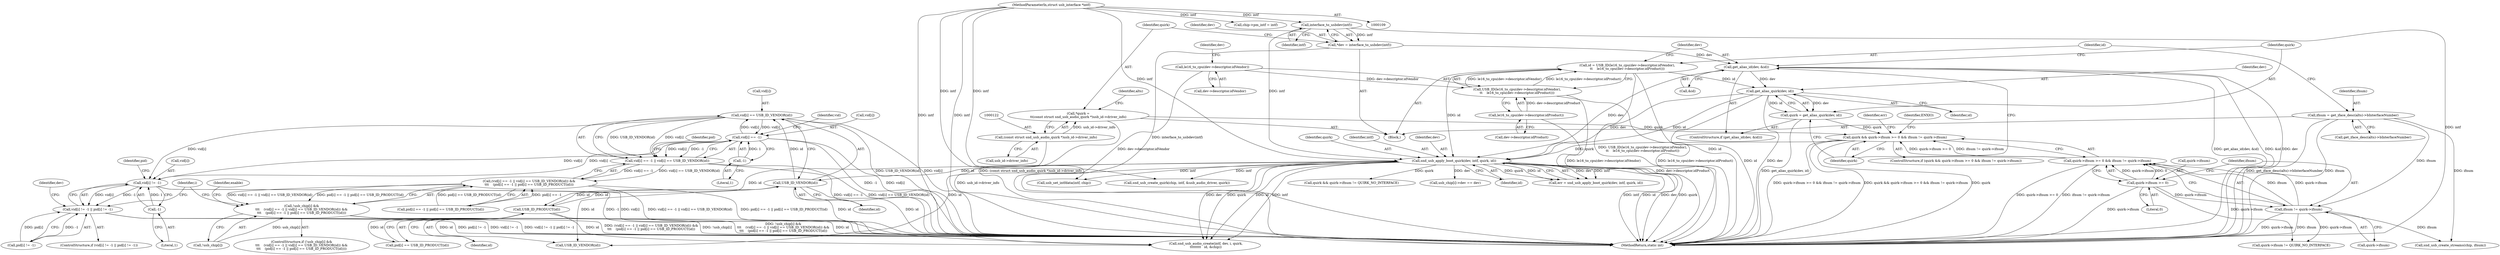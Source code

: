 digraph "0_linux_5f8cf712582617d523120df67d392059eaf2fc4b@array" {
"1000288" [label="(Call,vid[i] == USB_ID_VENDOR(id))"];
"1000282" [label="(Call,vid[i] == -1)"];
"1000288" [label="(Call,vid[i] == USB_ID_VENDOR(id))"];
"1000292" [label="(Call,USB_ID_VENDOR(id))"];
"1000190" [label="(Call,snd_usb_apply_boot_quirk(dev, intf, quirk, id))"];
"1000168" [label="(Call,get_alias_quirk(dev, id))"];
"1000162" [label="(Call,get_alias_id(dev, &id))"];
"1000114" [label="(Call,*dev = interface_to_usbdev(intf))"];
"1000116" [label="(Call,interface_to_usbdev(intf))"];
"1000110" [label="(MethodParameterIn,struct usb_interface *intf)"];
"1000146" [label="(Call,id = USB_ID(le16_to_cpu(dev->descriptor.idVendor),\n\t\t    le16_to_cpu(dev->descriptor.idProduct)))"];
"1000148" [label="(Call,USB_ID(le16_to_cpu(dev->descriptor.idVendor),\n\t\t    le16_to_cpu(dev->descriptor.idProduct)))"];
"1000149" [label="(Call,le16_to_cpu(dev->descriptor.idVendor))"];
"1000155" [label="(Call,le16_to_cpu(dev->descriptor.idProduct))"];
"1000172" [label="(Call,quirk && quirk->ifnum >= 0 && ifnum != quirk->ifnum)"];
"1000166" [label="(Call,quirk = get_alias_quirk(dev, id))"];
"1000119" [label="(Call,*quirk =\n\t\t(const struct snd_usb_audio_quirk *)usb_id->driver_info)"];
"1000121" [label="(Call,(const struct snd_usb_audio_quirk *)usb_id->driver_info)"];
"1000174" [label="(Call,quirk->ifnum >= 0 && ifnum != quirk->ifnum)"];
"1000175" [label="(Call,quirk->ifnum >= 0)"];
"1000180" [label="(Call,ifnum != quirk->ifnum)"];
"1000140" [label="(Call,ifnum = get_iface_desc(alts)->bInterfaceNumber)"];
"1000305" [label="(Call,USB_ID_PRODUCT(id))"];
"1000337" [label="(Call,vid[i] != -1)"];
"1000341" [label="(Call,-1)"];
"1000286" [label="(Call,-1)"];
"1000281" [label="(Call,vid[i] == -1 || vid[i] == USB_ID_VENDOR(id))"];
"1000280" [label="(Call,(vid[i] == -1 || vid[i] == USB_ID_VENDOR(id)) &&\n\t\t\t    (pid[i] == -1 || pid[i] == USB_ID_PRODUCT(id)))"];
"1000275" [label="(Call,!usb_chip[i] &&\n\t\t\t    (vid[i] == -1 || vid[i] == USB_ID_VENDOR(id)) &&\n\t\t\t    (pid[i] == -1 || pid[i] == USB_ID_PRODUCT(id)))"];
"1000336" [label="(Call,vid[i] != -1 || pid[i] != -1)"];
"1000142" [label="(Call,get_iface_desc(alts)->bInterfaceNumber)"];
"1000287" [label="(Literal,1)"];
"1000148" [label="(Call,USB_ID(le16_to_cpu(dev->descriptor.idVendor),\n\t\t    le16_to_cpu(dev->descriptor.idProduct)))"];
"1000315" [label="(Call,snd_usb_audio_create(intf, dev, i, quirk,\n\t\t\t\t\t\t\t\t   id, &chip))"];
"1000110" [label="(MethodParameterIn,struct usb_interface *intf)"];
"1000155" [label="(Call,le16_to_cpu(dev->descriptor.idProduct))"];
"1000169" [label="(Identifier,dev)"];
"1000294" [label="(Call,pid[i] == -1 || pid[i] == USB_ID_PRODUCT(id))"];
"1000345" [label="(Identifier,pid)"];
"1000293" [label="(Identifier,id)"];
"1000328" [label="(Call,chip->pm_intf = intf)"];
"1000161" [label="(ControlStructure,if (get_alias_id(dev, &id)))"];
"1000276" [label="(Call,!usb_chip[i])"];
"1000281" [label="(Call,vid[i] == -1 || vid[i] == USB_ID_VENDOR(id))"];
"1000305" [label="(Call,USB_ID_PRODUCT(id))"];
"1000290" [label="(Identifier,vid)"];
"1000114" [label="(Call,*dev = interface_to_usbdev(intf))"];
"1000273" [label="(Identifier,i)"];
"1000407" [label="(Call,quirk->ifnum != QUIRK_NO_INTERFACE)"];
"1000191" [label="(Identifier,dev)"];
"1000147" [label="(Identifier,id)"];
"1000167" [label="(Identifier,quirk)"];
"1000172" [label="(Call,quirk && quirk->ifnum >= 0 && ifnum != quirk->ifnum)"];
"1000336" [label="(Call,vid[i] != -1 || pid[i] != -1)"];
"1000190" [label="(Call,snd_usb_apply_boot_quirk(dev, intf, quirk, id))"];
"1000193" [label="(Identifier,quirk)"];
"1000176" [label="(Call,quirk->ifnum)"];
"1000182" [label="(Call,quirk->ifnum)"];
"1000342" [label="(Literal,1)"];
"1000120" [label="(Identifier,quirk)"];
"1000171" [label="(ControlStructure,if (quirk && quirk->ifnum >= 0 && ifnum != quirk->ifnum))"];
"1000433" [label="(Call,snd_usb_create_streams(chip, ifnum))"];
"1000353" [label="(Identifier,dev)"];
"1000510" [label="(MethodReturn,static int)"];
"1000162" [label="(Call,get_alias_id(dev, &id))"];
"1000187" [label="(Identifier,ENXIO)"];
"1000288" [label="(Call,vid[i] == USB_ID_VENDOR(id))"];
"1000337" [label="(Call,vid[i] != -1)"];
"1000150" [label="(Call,dev->descriptor.idVendor)"];
"1000164" [label="(Call,&id)"];
"1000222" [label="(Call,usb_chip[i]->dev == dev)"];
"1000341" [label="(Call,-1)"];
"1000146" [label="(Call,id = USB_ID(le16_to_cpu(dev->descriptor.idVendor),\n\t\t    le16_to_cpu(dev->descriptor.idProduct)))"];
"1000121" [label="(Call,(const struct snd_usb_audio_quirk *)usb_id->driver_info)"];
"1000194" [label="(Identifier,id)"];
"1000474" [label="(Call,usb_set_intfdata(intf, chip))"];
"1000415" [label="(Call,snd_usb_create_quirk(chip, intf, &usb_audio_driver, quirk))"];
"1000188" [label="(Call,err = snd_usb_apply_boot_quirk(dev, intf, quirk, id))"];
"1000168" [label="(Call,get_alias_quirk(dev, id))"];
"1000306" [label="(Identifier,id)"];
"1000274" [label="(ControlStructure,if (!usb_chip[i] &&\n\t\t\t    (vid[i] == -1 || vid[i] == USB_ID_VENDOR(id)) &&\n\t\t\t    (pid[i] == -1 || pid[i] == USB_ID_PRODUCT(id))))"];
"1000280" [label="(Call,(vid[i] == -1 || vid[i] == USB_ID_VENDOR(id)) &&\n\t\t\t    (pid[i] == -1 || pid[i] == USB_ID_PRODUCT(id)))"];
"1000119" [label="(Call,*quirk =\n\t\t(const struct snd_usb_audio_quirk *)usb_id->driver_info)"];
"1000301" [label="(Call,pid[i] == USB_ID_PRODUCT(id))"];
"1000170" [label="(Identifier,id)"];
"1000192" [label="(Identifier,intf)"];
"1000140" [label="(Call,ifnum = get_iface_desc(alts)->bInterfaceNumber)"];
"1000180" [label="(Call,ifnum != quirk->ifnum)"];
"1000181" [label="(Identifier,ifnum)"];
"1000335" [label="(ControlStructure,if (vid[i] != -1 || pid[i] != -1))"];
"1000116" [label="(Call,interface_to_usbdev(intf))"];
"1000356" [label="(Call,USB_ID_VENDOR(id))"];
"1000173" [label="(Identifier,quirk)"];
"1000115" [label="(Identifier,dev)"];
"1000343" [label="(Call,pid[i] != -1)"];
"1000286" [label="(Call,-1)"];
"1000338" [label="(Call,vid[i])"];
"1000158" [label="(Identifier,dev)"];
"1000297" [label="(Identifier,pid)"];
"1000282" [label="(Call,vid[i] == -1)"];
"1000189" [label="(Identifier,err)"];
"1000112" [label="(Block,)"];
"1000175" [label="(Call,quirk->ifnum >= 0)"];
"1000117" [label="(Identifier,intf)"];
"1000163" [label="(Identifier,dev)"];
"1000149" [label="(Call,le16_to_cpu(dev->descriptor.idVendor))"];
"1000275" [label="(Call,!usb_chip[i] &&\n\t\t\t    (vid[i] == -1 || vid[i] == USB_ID_VENDOR(id)) &&\n\t\t\t    (pid[i] == -1 || pid[i] == USB_ID_PRODUCT(id)))"];
"1000179" [label="(Literal,0)"];
"1000174" [label="(Call,quirk->ifnum >= 0 && ifnum != quirk->ifnum)"];
"1000166" [label="(Call,quirk = get_alias_quirk(dev, id))"];
"1000405" [label="(Call,quirk && quirk->ifnum != QUIRK_NO_INTERFACE)"];
"1000289" [label="(Call,vid[i])"];
"1000292" [label="(Call,USB_ID_VENDOR(id))"];
"1000141" [label="(Identifier,ifnum)"];
"1000310" [label="(Identifier,enable)"];
"1000156" [label="(Call,dev->descriptor.idProduct)"];
"1000283" [label="(Call,vid[i])"];
"1000123" [label="(Call,usb_id->driver_info)"];
"1000133" [label="(Identifier,alts)"];
"1000288" -> "1000281"  [label="AST: "];
"1000288" -> "1000292"  [label="CFG: "];
"1000289" -> "1000288"  [label="AST: "];
"1000292" -> "1000288"  [label="AST: "];
"1000281" -> "1000288"  [label="CFG: "];
"1000288" -> "1000510"  [label="DDG: USB_ID_VENDOR(id)"];
"1000288" -> "1000510"  [label="DDG: vid[i]"];
"1000288" -> "1000282"  [label="DDG: vid[i]"];
"1000288" -> "1000281"  [label="DDG: vid[i]"];
"1000288" -> "1000281"  [label="DDG: USB_ID_VENDOR(id)"];
"1000282" -> "1000288"  [label="DDG: vid[i]"];
"1000292" -> "1000288"  [label="DDG: id"];
"1000288" -> "1000337"  [label="DDG: vid[i]"];
"1000282" -> "1000281"  [label="AST: "];
"1000282" -> "1000286"  [label="CFG: "];
"1000283" -> "1000282"  [label="AST: "];
"1000286" -> "1000282"  [label="AST: "];
"1000290" -> "1000282"  [label="CFG: "];
"1000281" -> "1000282"  [label="CFG: "];
"1000282" -> "1000510"  [label="DDG: -1"];
"1000282" -> "1000510"  [label="DDG: vid[i]"];
"1000282" -> "1000281"  [label="DDG: vid[i]"];
"1000282" -> "1000281"  [label="DDG: -1"];
"1000337" -> "1000282"  [label="DDG: vid[i]"];
"1000286" -> "1000282"  [label="DDG: 1"];
"1000282" -> "1000337"  [label="DDG: vid[i]"];
"1000292" -> "1000293"  [label="CFG: "];
"1000293" -> "1000292"  [label="AST: "];
"1000292" -> "1000510"  [label="DDG: id"];
"1000190" -> "1000292"  [label="DDG: id"];
"1000305" -> "1000292"  [label="DDG: id"];
"1000292" -> "1000305"  [label="DDG: id"];
"1000292" -> "1000315"  [label="DDG: id"];
"1000292" -> "1000356"  [label="DDG: id"];
"1000190" -> "1000188"  [label="AST: "];
"1000190" -> "1000194"  [label="CFG: "];
"1000191" -> "1000190"  [label="AST: "];
"1000192" -> "1000190"  [label="AST: "];
"1000193" -> "1000190"  [label="AST: "];
"1000194" -> "1000190"  [label="AST: "];
"1000188" -> "1000190"  [label="CFG: "];
"1000190" -> "1000510"  [label="DDG: id"];
"1000190" -> "1000510"  [label="DDG: dev"];
"1000190" -> "1000510"  [label="DDG: quirk"];
"1000190" -> "1000510"  [label="DDG: intf"];
"1000190" -> "1000188"  [label="DDG: dev"];
"1000190" -> "1000188"  [label="DDG: intf"];
"1000190" -> "1000188"  [label="DDG: quirk"];
"1000190" -> "1000188"  [label="DDG: id"];
"1000168" -> "1000190"  [label="DDG: dev"];
"1000168" -> "1000190"  [label="DDG: id"];
"1000162" -> "1000190"  [label="DDG: dev"];
"1000116" -> "1000190"  [label="DDG: intf"];
"1000110" -> "1000190"  [label="DDG: intf"];
"1000172" -> "1000190"  [label="DDG: quirk"];
"1000146" -> "1000190"  [label="DDG: id"];
"1000190" -> "1000222"  [label="DDG: dev"];
"1000190" -> "1000305"  [label="DDG: id"];
"1000190" -> "1000315"  [label="DDG: intf"];
"1000190" -> "1000315"  [label="DDG: dev"];
"1000190" -> "1000315"  [label="DDG: quirk"];
"1000190" -> "1000315"  [label="DDG: id"];
"1000190" -> "1000356"  [label="DDG: id"];
"1000190" -> "1000405"  [label="DDG: quirk"];
"1000190" -> "1000415"  [label="DDG: intf"];
"1000190" -> "1000474"  [label="DDG: intf"];
"1000168" -> "1000166"  [label="AST: "];
"1000168" -> "1000170"  [label="CFG: "];
"1000169" -> "1000168"  [label="AST: "];
"1000170" -> "1000168"  [label="AST: "];
"1000166" -> "1000168"  [label="CFG: "];
"1000168" -> "1000510"  [label="DDG: dev"];
"1000168" -> "1000510"  [label="DDG: id"];
"1000168" -> "1000166"  [label="DDG: dev"];
"1000168" -> "1000166"  [label="DDG: id"];
"1000162" -> "1000168"  [label="DDG: dev"];
"1000146" -> "1000168"  [label="DDG: id"];
"1000162" -> "1000161"  [label="AST: "];
"1000162" -> "1000164"  [label="CFG: "];
"1000163" -> "1000162"  [label="AST: "];
"1000164" -> "1000162"  [label="AST: "];
"1000167" -> "1000162"  [label="CFG: "];
"1000173" -> "1000162"  [label="CFG: "];
"1000162" -> "1000510"  [label="DDG: &id"];
"1000162" -> "1000510"  [label="DDG: dev"];
"1000162" -> "1000510"  [label="DDG: get_alias_id(dev, &id)"];
"1000114" -> "1000162"  [label="DDG: dev"];
"1000114" -> "1000112"  [label="AST: "];
"1000114" -> "1000116"  [label="CFG: "];
"1000115" -> "1000114"  [label="AST: "];
"1000116" -> "1000114"  [label="AST: "];
"1000120" -> "1000114"  [label="CFG: "];
"1000114" -> "1000510"  [label="DDG: interface_to_usbdev(intf)"];
"1000116" -> "1000114"  [label="DDG: intf"];
"1000116" -> "1000117"  [label="CFG: "];
"1000117" -> "1000116"  [label="AST: "];
"1000116" -> "1000510"  [label="DDG: intf"];
"1000110" -> "1000116"  [label="DDG: intf"];
"1000110" -> "1000109"  [label="AST: "];
"1000110" -> "1000510"  [label="DDG: intf"];
"1000110" -> "1000315"  [label="DDG: intf"];
"1000110" -> "1000328"  [label="DDG: intf"];
"1000110" -> "1000415"  [label="DDG: intf"];
"1000110" -> "1000474"  [label="DDG: intf"];
"1000146" -> "1000112"  [label="AST: "];
"1000146" -> "1000148"  [label="CFG: "];
"1000147" -> "1000146"  [label="AST: "];
"1000148" -> "1000146"  [label="AST: "];
"1000163" -> "1000146"  [label="CFG: "];
"1000146" -> "1000510"  [label="DDG: USB_ID(le16_to_cpu(dev->descriptor.idVendor),\n\t\t    le16_to_cpu(dev->descriptor.idProduct))"];
"1000146" -> "1000510"  [label="DDG: id"];
"1000148" -> "1000146"  [label="DDG: le16_to_cpu(dev->descriptor.idVendor)"];
"1000148" -> "1000146"  [label="DDG: le16_to_cpu(dev->descriptor.idProduct)"];
"1000148" -> "1000155"  [label="CFG: "];
"1000149" -> "1000148"  [label="AST: "];
"1000155" -> "1000148"  [label="AST: "];
"1000148" -> "1000510"  [label="DDG: le16_to_cpu(dev->descriptor.idProduct)"];
"1000148" -> "1000510"  [label="DDG: le16_to_cpu(dev->descriptor.idVendor)"];
"1000149" -> "1000148"  [label="DDG: dev->descriptor.idVendor"];
"1000155" -> "1000148"  [label="DDG: dev->descriptor.idProduct"];
"1000149" -> "1000150"  [label="CFG: "];
"1000150" -> "1000149"  [label="AST: "];
"1000158" -> "1000149"  [label="CFG: "];
"1000149" -> "1000510"  [label="DDG: dev->descriptor.idVendor"];
"1000155" -> "1000156"  [label="CFG: "];
"1000156" -> "1000155"  [label="AST: "];
"1000155" -> "1000510"  [label="DDG: dev->descriptor.idProduct"];
"1000172" -> "1000171"  [label="AST: "];
"1000172" -> "1000173"  [label="CFG: "];
"1000172" -> "1000174"  [label="CFG: "];
"1000173" -> "1000172"  [label="AST: "];
"1000174" -> "1000172"  [label="AST: "];
"1000187" -> "1000172"  [label="CFG: "];
"1000189" -> "1000172"  [label="CFG: "];
"1000172" -> "1000510"  [label="DDG: quirk && quirk->ifnum >= 0 && ifnum != quirk->ifnum"];
"1000172" -> "1000510"  [label="DDG: quirk"];
"1000172" -> "1000510"  [label="DDG: quirk->ifnum >= 0 && ifnum != quirk->ifnum"];
"1000166" -> "1000172"  [label="DDG: quirk"];
"1000119" -> "1000172"  [label="DDG: quirk"];
"1000174" -> "1000172"  [label="DDG: quirk->ifnum >= 0"];
"1000174" -> "1000172"  [label="DDG: ifnum != quirk->ifnum"];
"1000166" -> "1000161"  [label="AST: "];
"1000167" -> "1000166"  [label="AST: "];
"1000173" -> "1000166"  [label="CFG: "];
"1000166" -> "1000510"  [label="DDG: get_alias_quirk(dev, id)"];
"1000119" -> "1000112"  [label="AST: "];
"1000119" -> "1000121"  [label="CFG: "];
"1000120" -> "1000119"  [label="AST: "];
"1000121" -> "1000119"  [label="AST: "];
"1000133" -> "1000119"  [label="CFG: "];
"1000119" -> "1000510"  [label="DDG: (const struct snd_usb_audio_quirk *)usb_id->driver_info"];
"1000121" -> "1000119"  [label="DDG: usb_id->driver_info"];
"1000121" -> "1000123"  [label="CFG: "];
"1000122" -> "1000121"  [label="AST: "];
"1000123" -> "1000121"  [label="AST: "];
"1000121" -> "1000510"  [label="DDG: usb_id->driver_info"];
"1000174" -> "1000175"  [label="CFG: "];
"1000174" -> "1000180"  [label="CFG: "];
"1000175" -> "1000174"  [label="AST: "];
"1000180" -> "1000174"  [label="AST: "];
"1000174" -> "1000510"  [label="DDG: ifnum != quirk->ifnum"];
"1000174" -> "1000510"  [label="DDG: quirk->ifnum >= 0"];
"1000175" -> "1000174"  [label="DDG: quirk->ifnum"];
"1000175" -> "1000174"  [label="DDG: 0"];
"1000180" -> "1000174"  [label="DDG: ifnum"];
"1000180" -> "1000174"  [label="DDG: quirk->ifnum"];
"1000175" -> "1000179"  [label="CFG: "];
"1000176" -> "1000175"  [label="AST: "];
"1000179" -> "1000175"  [label="AST: "];
"1000181" -> "1000175"  [label="CFG: "];
"1000175" -> "1000510"  [label="DDG: quirk->ifnum"];
"1000175" -> "1000180"  [label="DDG: quirk->ifnum"];
"1000175" -> "1000407"  [label="DDG: quirk->ifnum"];
"1000180" -> "1000182"  [label="CFG: "];
"1000181" -> "1000180"  [label="AST: "];
"1000182" -> "1000180"  [label="AST: "];
"1000180" -> "1000510"  [label="DDG: quirk->ifnum"];
"1000180" -> "1000510"  [label="DDG: ifnum"];
"1000140" -> "1000180"  [label="DDG: ifnum"];
"1000180" -> "1000407"  [label="DDG: quirk->ifnum"];
"1000180" -> "1000433"  [label="DDG: ifnum"];
"1000140" -> "1000112"  [label="AST: "];
"1000140" -> "1000142"  [label="CFG: "];
"1000141" -> "1000140"  [label="AST: "];
"1000142" -> "1000140"  [label="AST: "];
"1000147" -> "1000140"  [label="CFG: "];
"1000140" -> "1000510"  [label="DDG: get_iface_desc(alts)->bInterfaceNumber"];
"1000140" -> "1000510"  [label="DDG: ifnum"];
"1000140" -> "1000433"  [label="DDG: ifnum"];
"1000305" -> "1000301"  [label="AST: "];
"1000305" -> "1000306"  [label="CFG: "];
"1000306" -> "1000305"  [label="AST: "];
"1000301" -> "1000305"  [label="CFG: "];
"1000305" -> "1000510"  [label="DDG: id"];
"1000305" -> "1000301"  [label="DDG: id"];
"1000305" -> "1000315"  [label="DDG: id"];
"1000305" -> "1000356"  [label="DDG: id"];
"1000337" -> "1000336"  [label="AST: "];
"1000337" -> "1000341"  [label="CFG: "];
"1000338" -> "1000337"  [label="AST: "];
"1000341" -> "1000337"  [label="AST: "];
"1000345" -> "1000337"  [label="CFG: "];
"1000336" -> "1000337"  [label="CFG: "];
"1000337" -> "1000510"  [label="DDG: vid[i]"];
"1000337" -> "1000510"  [label="DDG: -1"];
"1000337" -> "1000336"  [label="DDG: vid[i]"];
"1000337" -> "1000336"  [label="DDG: -1"];
"1000341" -> "1000337"  [label="DDG: 1"];
"1000341" -> "1000342"  [label="CFG: "];
"1000342" -> "1000341"  [label="AST: "];
"1000286" -> "1000287"  [label="CFG: "];
"1000287" -> "1000286"  [label="AST: "];
"1000281" -> "1000280"  [label="AST: "];
"1000297" -> "1000281"  [label="CFG: "];
"1000280" -> "1000281"  [label="CFG: "];
"1000281" -> "1000510"  [label="DDG: vid[i] == -1"];
"1000281" -> "1000510"  [label="DDG: vid[i] == USB_ID_VENDOR(id)"];
"1000281" -> "1000280"  [label="DDG: vid[i] == -1"];
"1000281" -> "1000280"  [label="DDG: vid[i] == USB_ID_VENDOR(id)"];
"1000280" -> "1000275"  [label="AST: "];
"1000280" -> "1000294"  [label="CFG: "];
"1000294" -> "1000280"  [label="AST: "];
"1000275" -> "1000280"  [label="CFG: "];
"1000280" -> "1000510"  [label="DDG: pid[i] == -1 || pid[i] == USB_ID_PRODUCT(id)"];
"1000280" -> "1000510"  [label="DDG: vid[i] == -1 || vid[i] == USB_ID_VENDOR(id)"];
"1000280" -> "1000275"  [label="DDG: vid[i] == -1 || vid[i] == USB_ID_VENDOR(id)"];
"1000280" -> "1000275"  [label="DDG: pid[i] == -1 || pid[i] == USB_ID_PRODUCT(id)"];
"1000294" -> "1000280"  [label="DDG: pid[i] == -1"];
"1000294" -> "1000280"  [label="DDG: pid[i] == USB_ID_PRODUCT(id)"];
"1000275" -> "1000274"  [label="AST: "];
"1000275" -> "1000276"  [label="CFG: "];
"1000276" -> "1000275"  [label="AST: "];
"1000310" -> "1000275"  [label="CFG: "];
"1000273" -> "1000275"  [label="CFG: "];
"1000275" -> "1000510"  [label="DDG: !usb_chip[i] &&\n\t\t\t    (vid[i] == -1 || vid[i] == USB_ID_VENDOR(id)) &&\n\t\t\t    (pid[i] == -1 || pid[i] == USB_ID_PRODUCT(id))"];
"1000275" -> "1000510"  [label="DDG: (vid[i] == -1 || vid[i] == USB_ID_VENDOR(id)) &&\n\t\t\t    (pid[i] == -1 || pid[i] == USB_ID_PRODUCT(id))"];
"1000275" -> "1000510"  [label="DDG: !usb_chip[i]"];
"1000276" -> "1000275"  [label="DDG: usb_chip[i]"];
"1000336" -> "1000335"  [label="AST: "];
"1000336" -> "1000343"  [label="CFG: "];
"1000343" -> "1000336"  [label="AST: "];
"1000353" -> "1000336"  [label="CFG: "];
"1000273" -> "1000336"  [label="CFG: "];
"1000336" -> "1000510"  [label="DDG: vid[i] != -1 || pid[i] != -1"];
"1000336" -> "1000510"  [label="DDG: pid[i] != -1"];
"1000336" -> "1000510"  [label="DDG: vid[i] != -1"];
"1000343" -> "1000336"  [label="DDG: pid[i]"];
"1000343" -> "1000336"  [label="DDG: -1"];
}

